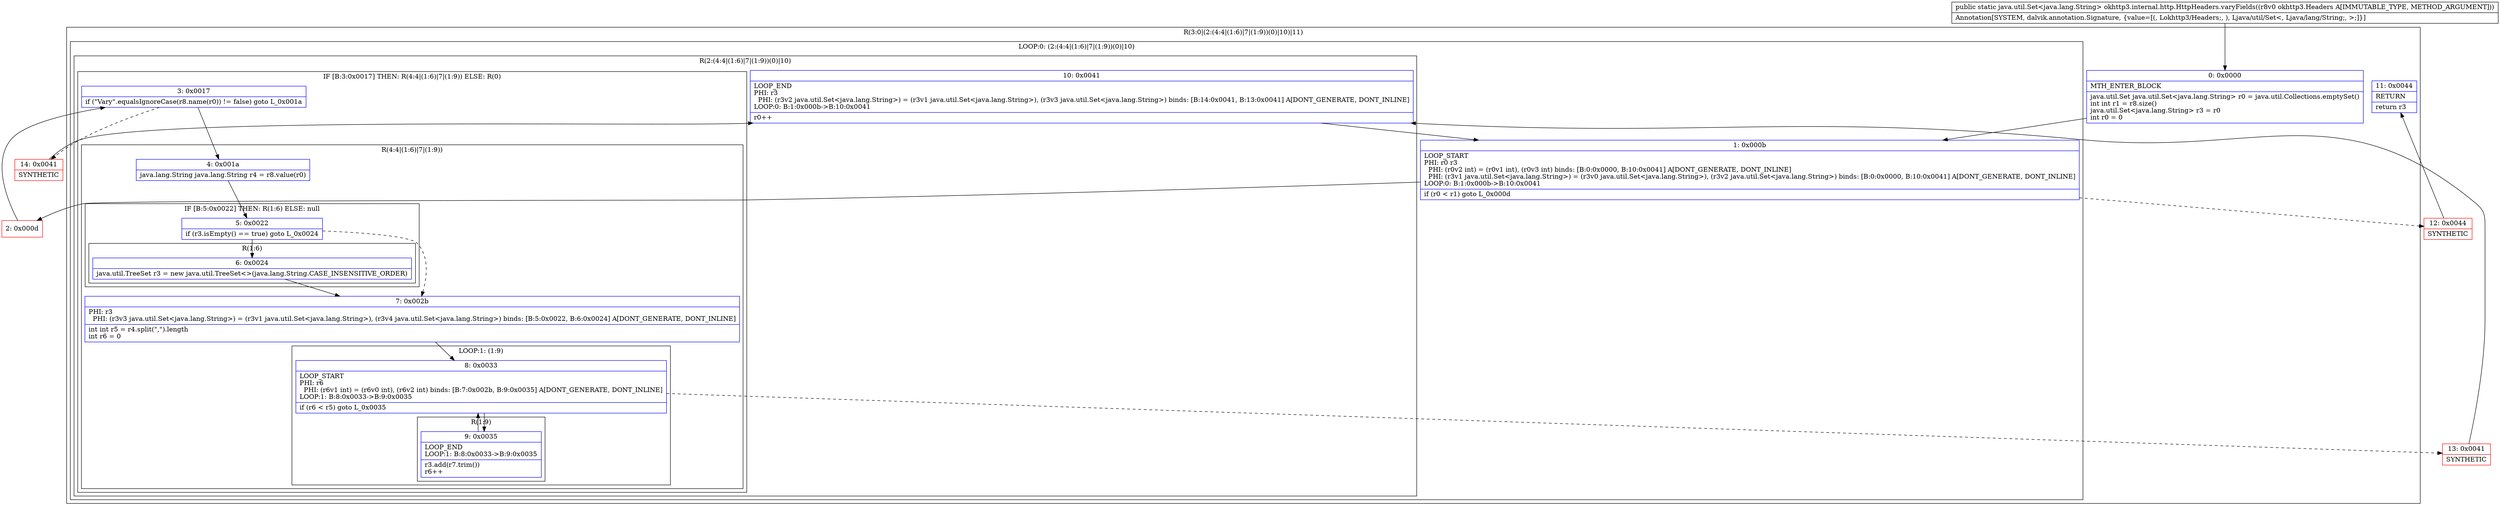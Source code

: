 digraph "CFG forokhttp3.internal.http.HttpHeaders.varyFields(Lokhttp3\/Headers;)Ljava\/util\/Set;" {
subgraph cluster_Region_882882372 {
label = "R(3:0|(2:(4:4|(1:6)|7|(1:9))(0)|10)|11)";
node [shape=record,color=blue];
Node_0 [shape=record,label="{0\:\ 0x0000|MTH_ENTER_BLOCK\l|java.util.Set java.util.Set\<java.lang.String\> r0 = java.util.Collections.emptySet()\lint int r1 = r8.size()\ljava.util.Set\<java.lang.String\> r3 = r0\lint r0 = 0\l}"];
subgraph cluster_LoopRegion_796323743 {
label = "LOOP:0: (2:(4:4|(1:6)|7|(1:9))(0)|10)";
node [shape=record,color=blue];
Node_1 [shape=record,label="{1\:\ 0x000b|LOOP_START\lPHI: r0 r3 \l  PHI: (r0v2 int) = (r0v1 int), (r0v3 int) binds: [B:0:0x0000, B:10:0x0041] A[DONT_GENERATE, DONT_INLINE]\l  PHI: (r3v1 java.util.Set\<java.lang.String\>) = (r3v0 java.util.Set\<java.lang.String\>), (r3v2 java.util.Set\<java.lang.String\>) binds: [B:0:0x0000, B:10:0x0041] A[DONT_GENERATE, DONT_INLINE]\lLOOP:0: B:1:0x000b\-\>B:10:0x0041\l|if (r0 \< r1) goto L_0x000d\l}"];
subgraph cluster_Region_2108589715 {
label = "R(2:(4:4|(1:6)|7|(1:9))(0)|10)";
node [shape=record,color=blue];
subgraph cluster_IfRegion_2027428554 {
label = "IF [B:3:0x0017] THEN: R(4:4|(1:6)|7|(1:9)) ELSE: R(0)";
node [shape=record,color=blue];
Node_3 [shape=record,label="{3\:\ 0x0017|if (\"Vary\".equalsIgnoreCase(r8.name(r0)) != false) goto L_0x001a\l}"];
subgraph cluster_Region_1436736060 {
label = "R(4:4|(1:6)|7|(1:9))";
node [shape=record,color=blue];
Node_4 [shape=record,label="{4\:\ 0x001a|java.lang.String java.lang.String r4 = r8.value(r0)\l}"];
subgraph cluster_IfRegion_751837413 {
label = "IF [B:5:0x0022] THEN: R(1:6) ELSE: null";
node [shape=record,color=blue];
Node_5 [shape=record,label="{5\:\ 0x0022|if (r3.isEmpty() == true) goto L_0x0024\l}"];
subgraph cluster_Region_1039597708 {
label = "R(1:6)";
node [shape=record,color=blue];
Node_6 [shape=record,label="{6\:\ 0x0024|java.util.TreeSet r3 = new java.util.TreeSet\<\>(java.lang.String.CASE_INSENSITIVE_ORDER)\l}"];
}
}
Node_7 [shape=record,label="{7\:\ 0x002b|PHI: r3 \l  PHI: (r3v3 java.util.Set\<java.lang.String\>) = (r3v1 java.util.Set\<java.lang.String\>), (r3v4 java.util.Set\<java.lang.String\>) binds: [B:5:0x0022, B:6:0x0024] A[DONT_GENERATE, DONT_INLINE]\l|int int r5 = r4.split(\",\").length\lint r6 = 0\l}"];
subgraph cluster_LoopRegion_481106888 {
label = "LOOP:1: (1:9)";
node [shape=record,color=blue];
Node_8 [shape=record,label="{8\:\ 0x0033|LOOP_START\lPHI: r6 \l  PHI: (r6v1 int) = (r6v0 int), (r6v2 int) binds: [B:7:0x002b, B:9:0x0035] A[DONT_GENERATE, DONT_INLINE]\lLOOP:1: B:8:0x0033\-\>B:9:0x0035\l|if (r6 \< r5) goto L_0x0035\l}"];
subgraph cluster_Region_1706858412 {
label = "R(1:9)";
node [shape=record,color=blue];
Node_9 [shape=record,label="{9\:\ 0x0035|LOOP_END\lLOOP:1: B:8:0x0033\-\>B:9:0x0035\l|r3.add(r7.trim())\lr6++\l}"];
}
}
}
subgraph cluster_Region_360159889 {
label = "R(0)";
node [shape=record,color=blue];
}
}
Node_10 [shape=record,label="{10\:\ 0x0041|LOOP_END\lPHI: r3 \l  PHI: (r3v2 java.util.Set\<java.lang.String\>) = (r3v1 java.util.Set\<java.lang.String\>), (r3v3 java.util.Set\<java.lang.String\>) binds: [B:14:0x0041, B:13:0x0041] A[DONT_GENERATE, DONT_INLINE]\lLOOP:0: B:1:0x000b\-\>B:10:0x0041\l|r0++\l}"];
}
}
Node_11 [shape=record,label="{11\:\ 0x0044|RETURN\l|return r3\l}"];
}
Node_2 [shape=record,color=red,label="{2\:\ 0x000d}"];
Node_12 [shape=record,color=red,label="{12\:\ 0x0044|SYNTHETIC\l}"];
Node_13 [shape=record,color=red,label="{13\:\ 0x0041|SYNTHETIC\l}"];
Node_14 [shape=record,color=red,label="{14\:\ 0x0041|SYNTHETIC\l}"];
MethodNode[shape=record,label="{public static java.util.Set\<java.lang.String\> okhttp3.internal.http.HttpHeaders.varyFields((r8v0 okhttp3.Headers A[IMMUTABLE_TYPE, METHOD_ARGUMENT]))  | Annotation[SYSTEM, dalvik.annotation.Signature, \{value=[(, Lokhttp3\/Headers;, ), Ljava\/util\/Set\<, Ljava\/lang\/String;, \>;]\}]\l}"];
MethodNode -> Node_0;
Node_0 -> Node_1;
Node_1 -> Node_2;
Node_1 -> Node_12[style=dashed];
Node_3 -> Node_4;
Node_3 -> Node_14[style=dashed];
Node_4 -> Node_5;
Node_5 -> Node_6;
Node_5 -> Node_7[style=dashed];
Node_6 -> Node_7;
Node_7 -> Node_8;
Node_8 -> Node_9;
Node_8 -> Node_13[style=dashed];
Node_9 -> Node_8;
Node_10 -> Node_1;
Node_2 -> Node_3;
Node_12 -> Node_11;
Node_13 -> Node_10;
Node_14 -> Node_10;
}

